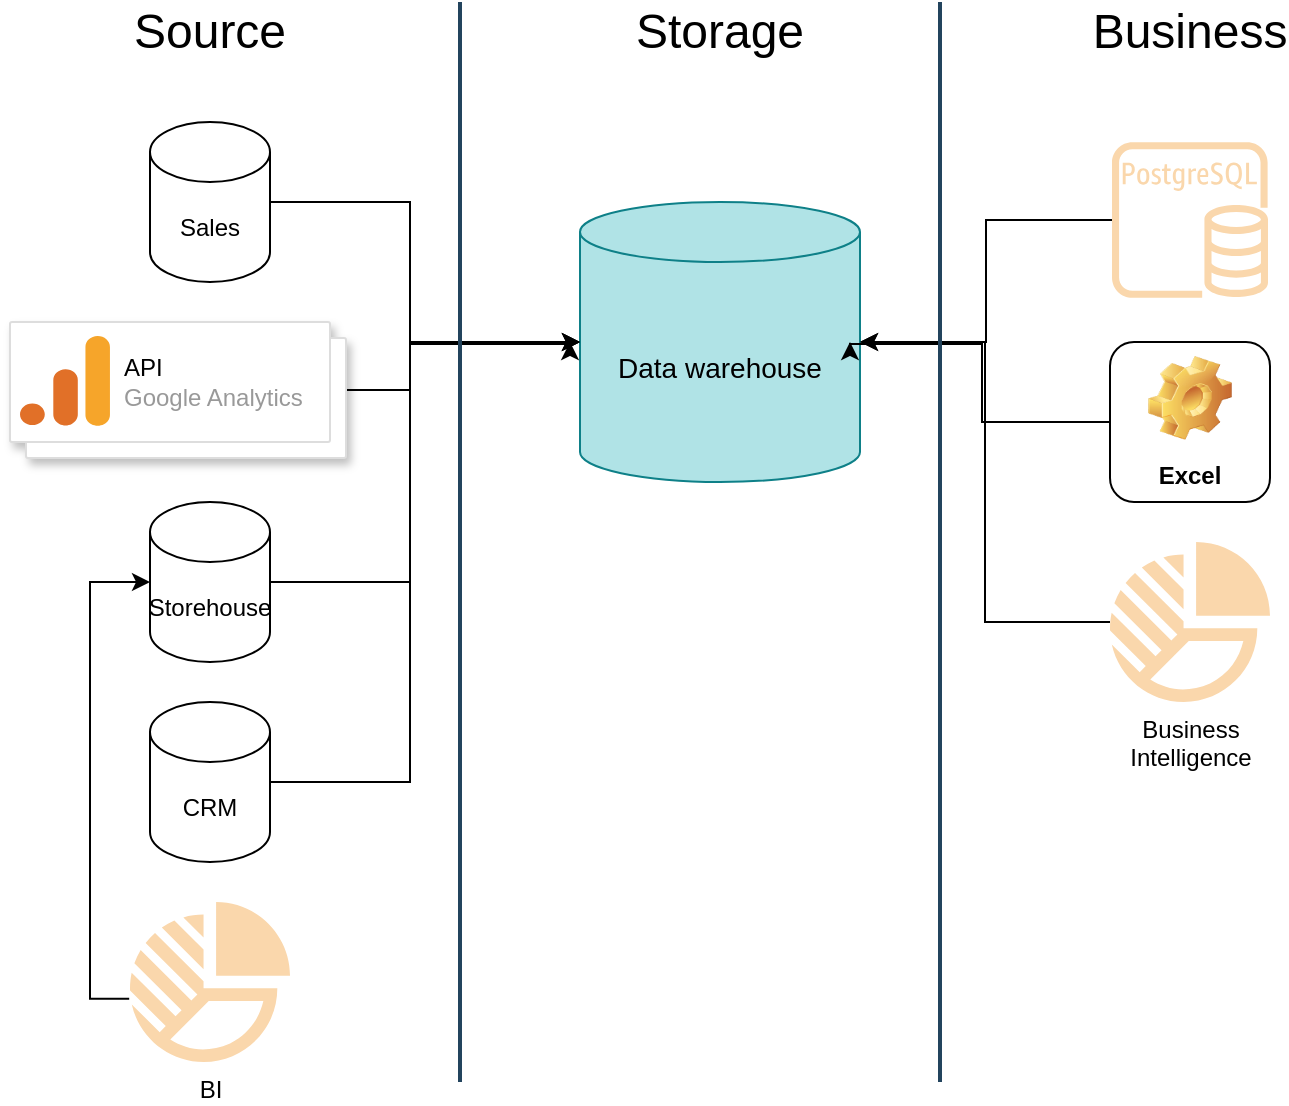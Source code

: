 <mxfile version="21.6.8" type="device">
  <diagram name="Page-1" id="TqXGzcuL3bXHPrWxkckN">
    <mxGraphModel dx="1042" dy="621" grid="1" gridSize="10" guides="1" tooltips="1" connect="1" arrows="1" fold="1" page="1" pageScale="1" pageWidth="850" pageHeight="1100" math="0" shadow="0">
      <root>
        <mxCell id="0" />
        <mxCell id="1" parent="0" />
        <mxCell id="rezULYJumXloK199isvv-1" value="Data warehouse" style="shape=cylinder3;whiteSpace=wrap;html=1;boundedLbl=1;backgroundOutline=1;size=15;fillColor=#b0e3e6;strokeColor=#0e8088;fontSize=14;fontColor=#000000;" vertex="1" parent="1">
          <mxGeometry x="365" y="160" width="140" height="140" as="geometry" />
        </mxCell>
        <mxCell id="rezULYJumXloK199isvv-2" value="Storage" style="text;html=1;strokeColor=none;fillColor=none;align=center;verticalAlign=middle;whiteSpace=wrap;rounded=0;fontSize=24;" vertex="1" parent="1">
          <mxGeometry x="405" y="60" width="60" height="30" as="geometry" />
        </mxCell>
        <mxCell id="rezULYJumXloK199isvv-3" value="Business" style="text;html=1;strokeColor=none;fillColor=none;align=center;verticalAlign=middle;whiteSpace=wrap;rounded=0;fontSize=24;" vertex="1" parent="1">
          <mxGeometry x="640" y="60" width="60" height="30" as="geometry" />
        </mxCell>
        <mxCell id="rezULYJumXloK199isvv-4" value="Source" style="text;html=1;strokeColor=none;fillColor=none;align=center;verticalAlign=middle;whiteSpace=wrap;rounded=0;fontSize=24;" vertex="1" parent="1">
          <mxGeometry x="150" y="60" width="60" height="30" as="geometry" />
        </mxCell>
        <mxCell id="rezULYJumXloK199isvv-21" style="edgeStyle=orthogonalEdgeStyle;rounded=0;orthogonalLoop=1;jettySize=auto;html=1;entryX=1;entryY=0.5;entryDx=0;entryDy=0;entryPerimeter=0;" edge="1" parent="1" source="rezULYJumXloK199isvv-5" target="rezULYJumXloK199isvv-1">
          <mxGeometry relative="1" as="geometry" />
        </mxCell>
        <mxCell id="rezULYJumXloK199isvv-5" value="" style="sketch=0;outlineConnect=0;dashed=0;verticalLabelPosition=bottom;verticalAlign=top;align=center;html=1;fontSize=12;fontStyle=0;aspect=fixed;pointerEvents=1;shape=mxgraph.aws4.rds_postgresql_instance;fillColor=#fad7ac;strokeColor=#b46504;" vertex="1" parent="1">
          <mxGeometry x="631" y="130" width="78" height="78" as="geometry" />
        </mxCell>
        <mxCell id="rezULYJumXloK199isvv-22" style="edgeStyle=orthogonalEdgeStyle;rounded=0;orthogonalLoop=1;jettySize=auto;html=1;exitX=0;exitY=0.5;exitDx=0;exitDy=0;" edge="1" parent="1" source="rezULYJumXloK199isvv-6">
          <mxGeometry relative="1" as="geometry">
            <mxPoint x="500" y="230" as="targetPoint" />
            <Array as="points">
              <mxPoint x="566" y="270" />
              <mxPoint x="566" y="231" />
            </Array>
          </mxGeometry>
        </mxCell>
        <mxCell id="rezULYJumXloK199isvv-6" value="Excel" style="label;whiteSpace=wrap;html=1;align=center;verticalAlign=bottom;spacingLeft=0;spacingBottom=4;imageAlign=center;imageVerticalAlign=top;image=img/clipart/Gear_128x128.png;" vertex="1" parent="1">
          <mxGeometry x="630" y="230" width="80" height="80" as="geometry" />
        </mxCell>
        <mxCell id="rezULYJumXloK199isvv-23" style="edgeStyle=orthogonalEdgeStyle;rounded=0;orthogonalLoop=1;jettySize=auto;html=1;entryX=1;entryY=0.5;entryDx=0;entryDy=0;entryPerimeter=0;" edge="1" parent="1" source="rezULYJumXloK199isvv-7" target="rezULYJumXloK199isvv-1">
          <mxGeometry relative="1" as="geometry" />
        </mxCell>
        <mxCell id="rezULYJumXloK199isvv-7" value="Business&lt;br&gt;Intelligence" style="verticalLabelPosition=bottom;sketch=0;html=1;fillColor=#fad7ac;strokeColor=#b46504;verticalAlign=top;pointerEvents=1;align=center;shape=mxgraph.cisco_safe.business_icons.icon2;" vertex="1" parent="1">
          <mxGeometry x="630" y="330" width="80" height="80" as="geometry" />
        </mxCell>
        <mxCell id="rezULYJumXloK199isvv-19" style="edgeStyle=orthogonalEdgeStyle;rounded=0;orthogonalLoop=1;jettySize=auto;html=1;entryX=0;entryY=0.5;entryDx=0;entryDy=0;entryPerimeter=0;" edge="1" parent="1" source="rezULYJumXloK199isvv-8" target="rezULYJumXloK199isvv-1">
          <mxGeometry relative="1" as="geometry">
            <Array as="points">
              <mxPoint x="280" y="160" />
              <mxPoint x="280" y="230" />
            </Array>
          </mxGeometry>
        </mxCell>
        <mxCell id="rezULYJumXloK199isvv-8" value="Sales" style="shape=cylinder3;whiteSpace=wrap;html=1;boundedLbl=1;backgroundOutline=1;size=15;" vertex="1" parent="1">
          <mxGeometry x="150" y="120" width="60" height="80" as="geometry" />
        </mxCell>
        <mxCell id="rezULYJumXloK199isvv-18" style="edgeStyle=orthogonalEdgeStyle;rounded=0;orthogonalLoop=1;jettySize=auto;html=1;exitX=1;exitY=0.5;exitDx=0;exitDy=0;" edge="1" parent="1" source="rezULYJumXloK199isvv-9">
          <mxGeometry relative="1" as="geometry">
            <mxPoint x="360" y="230" as="targetPoint" />
            <Array as="points">
              <mxPoint x="280" y="254" />
              <mxPoint x="280" y="231" />
            </Array>
          </mxGeometry>
        </mxCell>
        <mxCell id="rezULYJumXloK199isvv-9" value="" style="shape=mxgraph.gcp2.doubleRect;strokeColor=#dddddd;shadow=1;strokeWidth=1;" vertex="1" parent="1">
          <mxGeometry x="80" y="220" width="168" height="68" as="geometry" />
        </mxCell>
        <mxCell id="rezULYJumXloK199isvv-10" value="&lt;font color=&quot;#000000&quot;&gt;API&lt;/font&gt;&lt;br&gt;Google Analytics" style="sketch=0;dashed=0;connectable=0;html=1;fillColor=#5184F3;strokeColor=none;shape=mxgraph.gcp2.google_analytics;part=1;labelPosition=right;verticalLabelPosition=middle;align=left;verticalAlign=middle;spacingLeft=5;fontColor=#999999;fontSize=12;" vertex="1" parent="rezULYJumXloK199isvv-9">
          <mxGeometry width="45" height="45" relative="1" as="geometry">
            <mxPoint x="5" y="7" as="offset" />
          </mxGeometry>
        </mxCell>
        <mxCell id="rezULYJumXloK199isvv-15" style="edgeStyle=orthogonalEdgeStyle;rounded=0;orthogonalLoop=1;jettySize=auto;html=1;entryX=0;entryY=0.5;entryDx=0;entryDy=0;entryPerimeter=0;exitX=-0.005;exitY=0.605;exitDx=0;exitDy=0;exitPerimeter=0;" edge="1" parent="1" source="rezULYJumXloK199isvv-12" target="rezULYJumXloK199isvv-13">
          <mxGeometry relative="1" as="geometry" />
        </mxCell>
        <mxCell id="rezULYJumXloK199isvv-12" value="BI" style="verticalLabelPosition=bottom;sketch=0;html=1;fillColor=#fad7ac;strokeColor=#b46504;verticalAlign=top;pointerEvents=1;align=center;shape=mxgraph.cisco_safe.business_icons.icon2;" vertex="1" parent="1">
          <mxGeometry x="140" y="510" width="80" height="80" as="geometry" />
        </mxCell>
        <mxCell id="rezULYJumXloK199isvv-17" style="edgeStyle=orthogonalEdgeStyle;rounded=0;orthogonalLoop=1;jettySize=auto;html=1;entryX=0;entryY=0.5;entryDx=0;entryDy=0;entryPerimeter=0;" edge="1" parent="1" source="rezULYJumXloK199isvv-13" target="rezULYJumXloK199isvv-1">
          <mxGeometry relative="1" as="geometry">
            <Array as="points">
              <mxPoint x="280" y="350" />
              <mxPoint x="280" y="230" />
            </Array>
          </mxGeometry>
        </mxCell>
        <mxCell id="rezULYJumXloK199isvv-13" value="Storehouse" style="shape=cylinder3;whiteSpace=wrap;html=1;boundedLbl=1;backgroundOutline=1;size=15;" vertex="1" parent="1">
          <mxGeometry x="150" y="310" width="60" height="80" as="geometry" />
        </mxCell>
        <mxCell id="rezULYJumXloK199isvv-20" style="edgeStyle=orthogonalEdgeStyle;rounded=0;orthogonalLoop=1;jettySize=auto;html=1;entryX=0;entryY=0.5;entryDx=0;entryDy=0;entryPerimeter=0;" edge="1" parent="1" source="rezULYJumXloK199isvv-14" target="rezULYJumXloK199isvv-1">
          <mxGeometry relative="1" as="geometry">
            <Array as="points">
              <mxPoint x="280" y="450" />
              <mxPoint x="280" y="230" />
            </Array>
          </mxGeometry>
        </mxCell>
        <mxCell id="rezULYJumXloK199isvv-14" value="CRM" style="shape=cylinder3;whiteSpace=wrap;html=1;boundedLbl=1;backgroundOutline=1;size=15;" vertex="1" parent="1">
          <mxGeometry x="150" y="410" width="60" height="80" as="geometry" />
        </mxCell>
        <mxCell id="rezULYJumXloK199isvv-24" value="" style="line;strokeWidth=2;direction=south;html=1;fillColor=#bac8d3;strokeColor=#23445d;" vertex="1" parent="1">
          <mxGeometry x="300" y="60" width="10" height="540" as="geometry" />
        </mxCell>
        <mxCell id="rezULYJumXloK199isvv-25" value="" style="line;strokeWidth=2;direction=south;html=1;fillColor=#bac8d3;strokeColor=#23445d;" vertex="1" parent="1">
          <mxGeometry x="540" y="60" width="10" height="540" as="geometry" />
        </mxCell>
      </root>
    </mxGraphModel>
  </diagram>
</mxfile>
